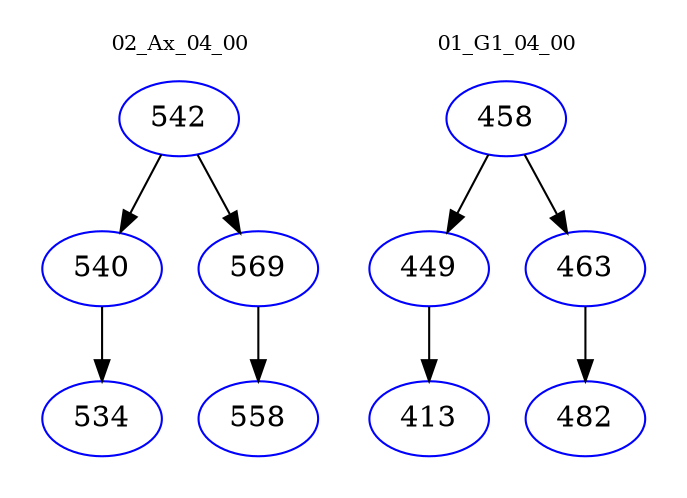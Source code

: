 digraph{
subgraph cluster_0 {
color = white
label = "02_Ax_04_00";
fontsize=10;
T0_542 [label="542", color="blue"]
T0_542 -> T0_540 [color="black"]
T0_540 [label="540", color="blue"]
T0_540 -> T0_534 [color="black"]
T0_534 [label="534", color="blue"]
T0_542 -> T0_569 [color="black"]
T0_569 [label="569", color="blue"]
T0_569 -> T0_558 [color="black"]
T0_558 [label="558", color="blue"]
}
subgraph cluster_1 {
color = white
label = "01_G1_04_00";
fontsize=10;
T1_458 [label="458", color="blue"]
T1_458 -> T1_449 [color="black"]
T1_449 [label="449", color="blue"]
T1_449 -> T1_413 [color="black"]
T1_413 [label="413", color="blue"]
T1_458 -> T1_463 [color="black"]
T1_463 [label="463", color="blue"]
T1_463 -> T1_482 [color="black"]
T1_482 [label="482", color="blue"]
}
}
